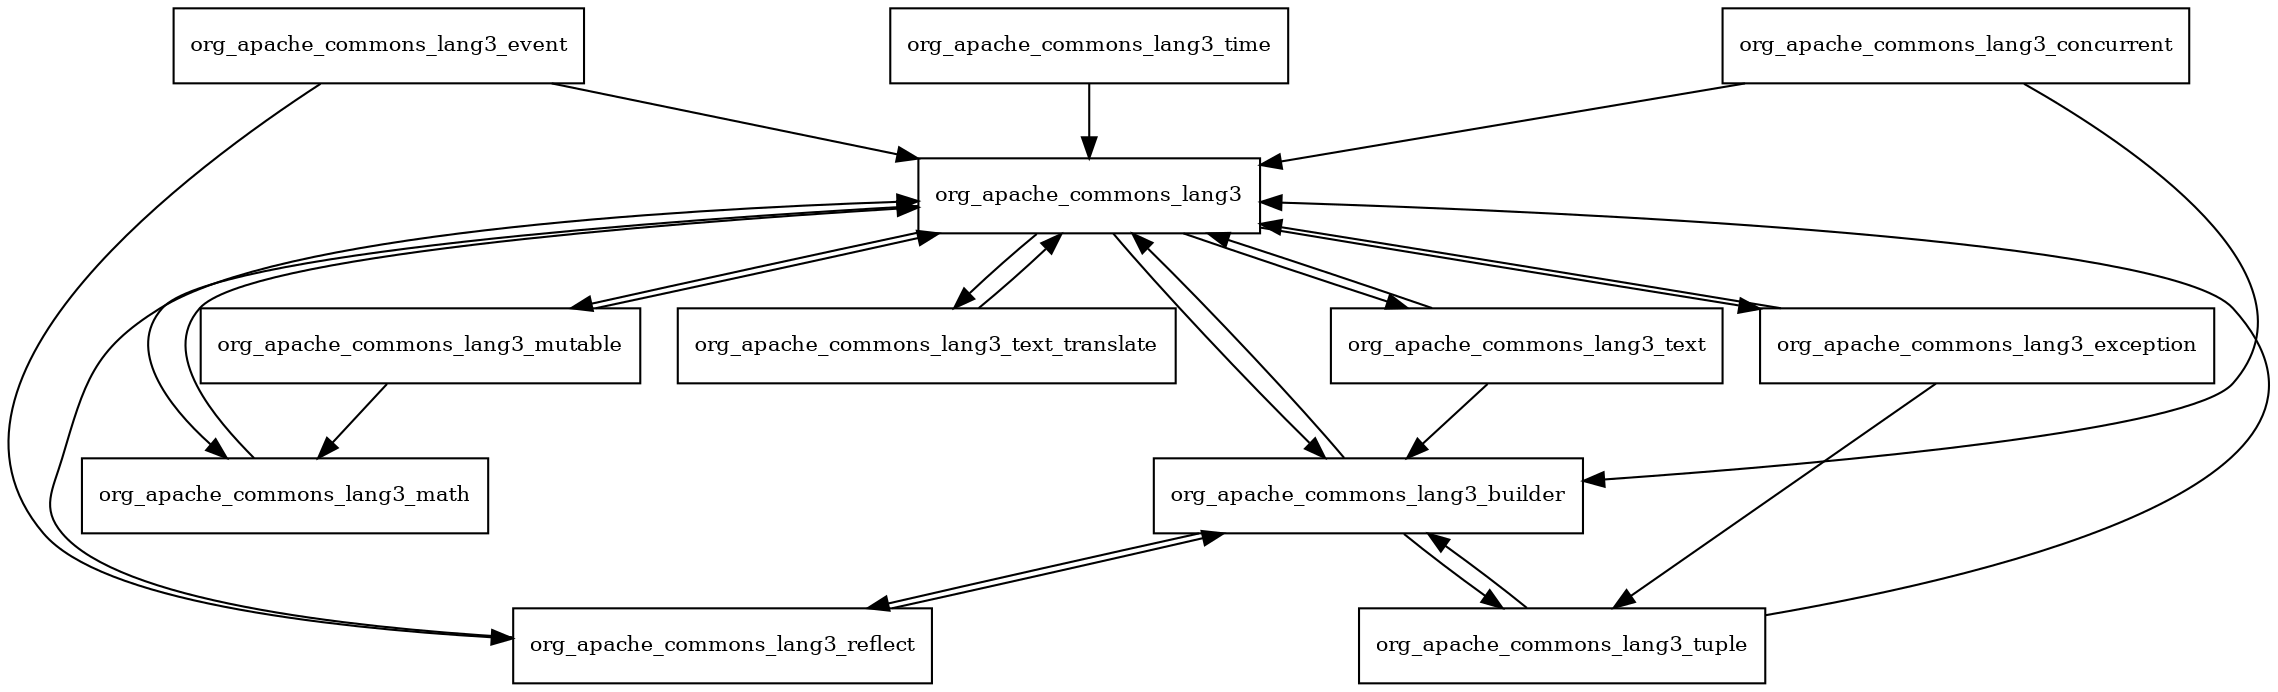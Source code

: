 digraph commons_lang3_3_4_package_dependencies {
  node [shape = box, fontsize=10.0];
  org_apache_commons_lang3 -> org_apache_commons_lang3_builder;
  org_apache_commons_lang3 -> org_apache_commons_lang3_exception;
  org_apache_commons_lang3 -> org_apache_commons_lang3_math;
  org_apache_commons_lang3 -> org_apache_commons_lang3_mutable;
  org_apache_commons_lang3 -> org_apache_commons_lang3_text;
  org_apache_commons_lang3 -> org_apache_commons_lang3_text_translate;
  org_apache_commons_lang3_builder -> org_apache_commons_lang3;
  org_apache_commons_lang3_builder -> org_apache_commons_lang3_reflect;
  org_apache_commons_lang3_builder -> org_apache_commons_lang3_tuple;
  org_apache_commons_lang3_concurrent -> org_apache_commons_lang3;
  org_apache_commons_lang3_concurrent -> org_apache_commons_lang3_builder;
  org_apache_commons_lang3_event -> org_apache_commons_lang3;
  org_apache_commons_lang3_event -> org_apache_commons_lang3_reflect;
  org_apache_commons_lang3_exception -> org_apache_commons_lang3;
  org_apache_commons_lang3_exception -> org_apache_commons_lang3_tuple;
  org_apache_commons_lang3_math -> org_apache_commons_lang3;
  org_apache_commons_lang3_mutable -> org_apache_commons_lang3;
  org_apache_commons_lang3_mutable -> org_apache_commons_lang3_math;
  org_apache_commons_lang3_reflect -> org_apache_commons_lang3;
  org_apache_commons_lang3_reflect -> org_apache_commons_lang3_builder;
  org_apache_commons_lang3_text -> org_apache_commons_lang3;
  org_apache_commons_lang3_text -> org_apache_commons_lang3_builder;
  org_apache_commons_lang3_text_translate -> org_apache_commons_lang3;
  org_apache_commons_lang3_time -> org_apache_commons_lang3;
  org_apache_commons_lang3_tuple -> org_apache_commons_lang3;
  org_apache_commons_lang3_tuple -> org_apache_commons_lang3_builder;
}
